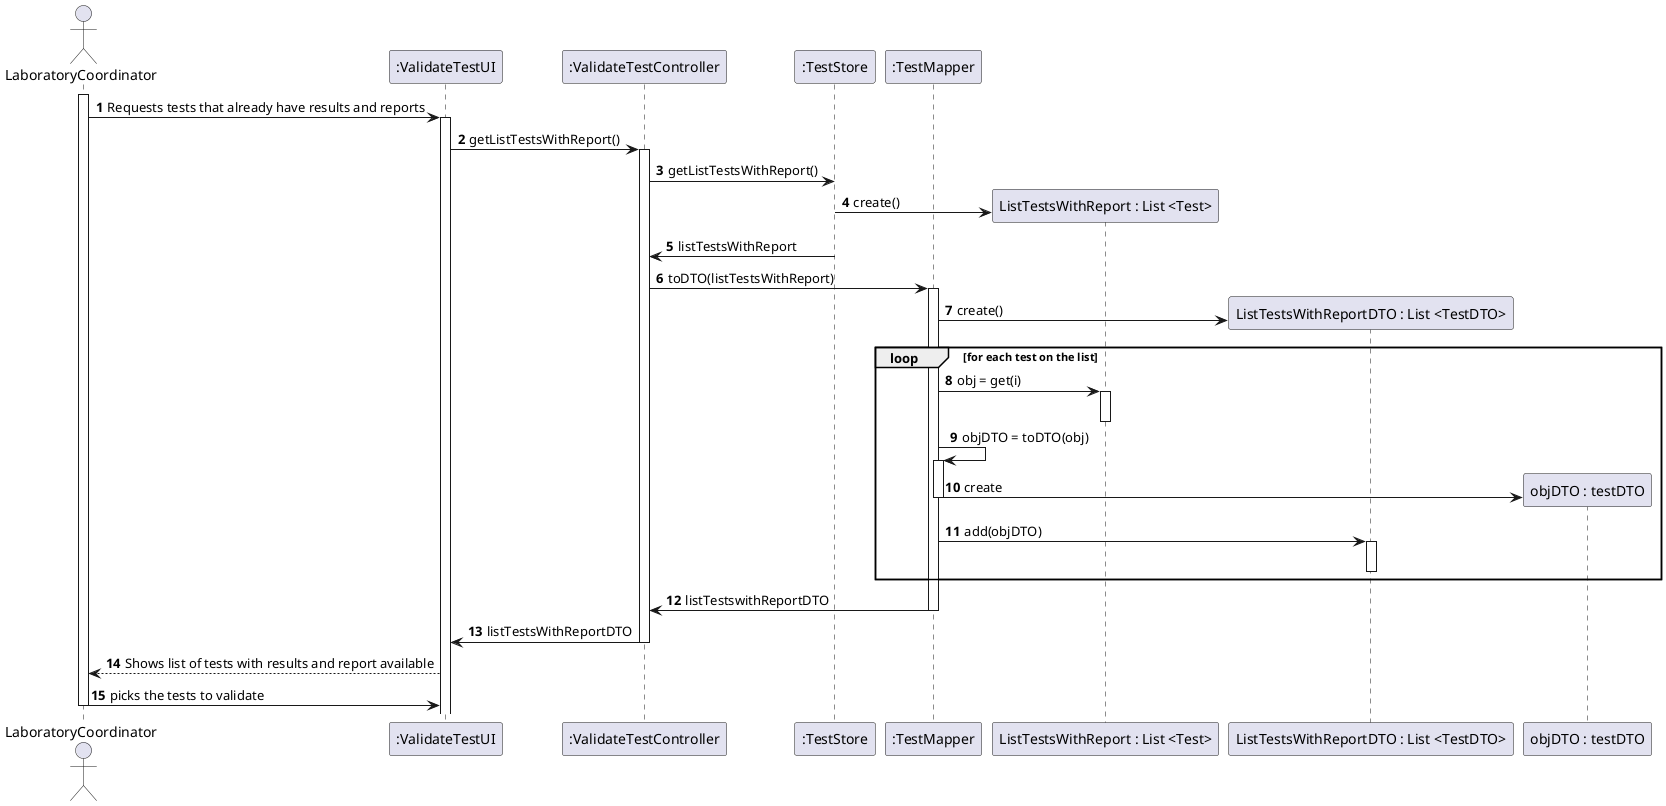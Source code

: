 @startuml

autonumber

actor LaboratoryCoordinator as labCo
participant ":ValidateTestUI" as UI
participant ":ValidateTestController" as Controller
participant ":TestStore" as store
participant ":TestMapper" as map
participant "ListTestsWithReport : List <Test>" as testList
participant "ListTestsWithReportDTO : List <TestDTO>" as testList
participant "ListTestsWithReportDTO : List <TestDTO>" as testListDTO
participant "objDTO : testDTO" as testDTO

activate labCo
labCo -> UI: Requests tests that already have results and reports
activate UI
UI -> Controller: getListTestsWithReport()
activate Controller
Controller -> store: getListTestsWithReport()
create testList
store -> testList: create()
store -> Controller: listTestsWithReport
Controller -> map: toDTO(listTestsWithReport)
activate map
create testListDTO
map -> testListDTO: create()
loop for each test on the list
map -> testList: obj = get(i)
activate testList
deactivate testList
map -> map: objDTO = toDTO(obj)
activate map
create testDTO
map -> testDTO: create
deactivate map
map -> testListDTO: add(objDTO)
activate testListDTO
deactivate testListDTO
end loop
activate testList
deactivate testList
map -> Controller: listTestswithReportDTO
deactivate map
Controller -> UI: listTestsWithReportDTO
deactivate Controller
UI --> labCo: Shows list of tests with results and report available
labCo -> UI: picks the tests to validate





deactivate labCo


@enduml